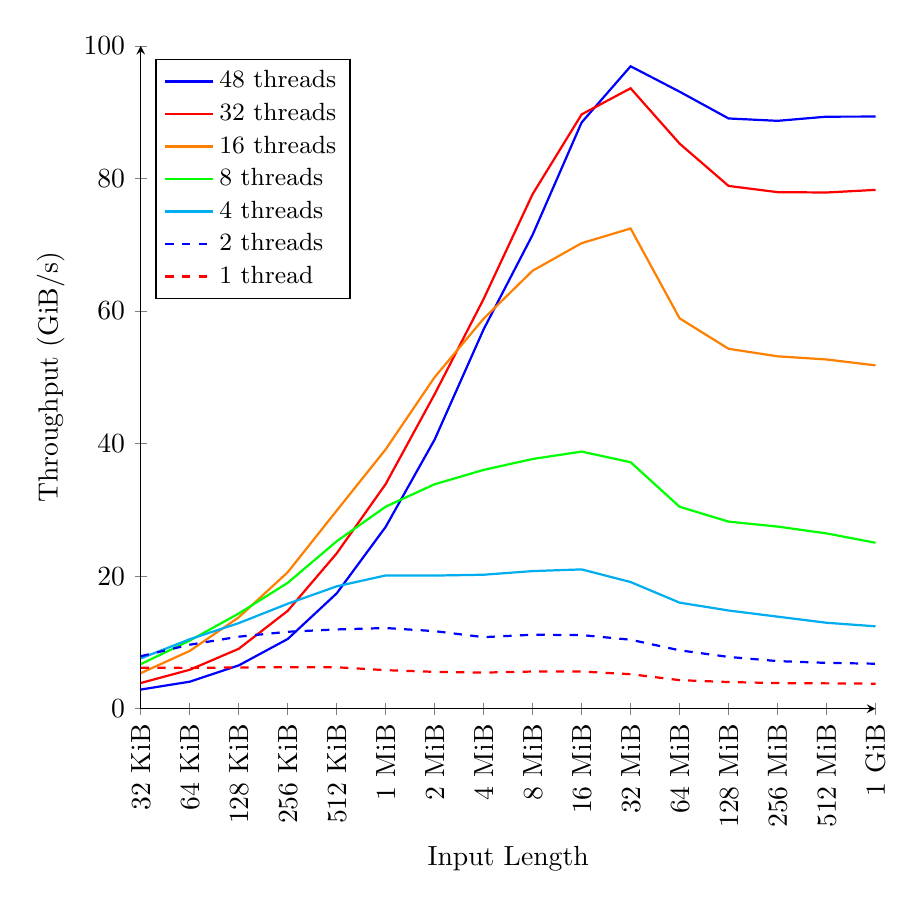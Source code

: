 \begin{tikzpicture}
\begin{axis}[
    width=0.9\textwidth,
	height=10cm,
	legend style={at={(0.02,0.98)}, anchor=north west, font=\small, cells={anchor=west}},
	axis x line=bottom,
	axis y line=left,
	cycle multi list={
		linestyles\nextlist
		blue,red,orange,green,cyan
	},
	%no markers,
	mark options={scale=0.5},
	every axis plot/.append style={thick},
    ymin=0,
    ymax=100,
    xmin=32768,
    xmax=1073741824,
	ylabel=Throughput (GiB/s),
	xlabel=Input Length,
	xmode=log,
	log basis x=2,
	y tick label style={%
		/pgf/number format/.cd,%
		scaled x ticks = false,%
		set thousands separator={},%
		fixed%
	},
	xticklabels={32 KiB,64 KiB,128 KiB,256 KiB,512 KiB,1 MiB,2 MiB,4 MiB,8 MiB,16 MiB,32 MiB,64 MiB,128 MiB,256 MiB,512 MiB,1 GiB},
	xtick={32768, 65536, 131072, 262144, 524288, 1048576, 2097152, 4194304, 8388608, 16777216, 33554432, 67108864, 134217728, 268435456, 536870912, 1073741824},
	x tick label style={rotate=90,anchor=east}
]
\legend{48 threads,32 threads,16 threads,8 threads,4 threads,2 threads,1 thread}
% threads_48
\addplot coordinates {
(32768, 2.887)
(65536, 4.071)
(131072, 6.529)
(262144, 10.514)
(524288, 17.395)
(1048576, 27.431)
(2097152, 40.606)
(4194304, 57.237)
(8388608, 71.497)
(16777216, 88.433)
(33554432, 96.911)
(67108864, 93.081)
(134217728, 89.039)
(268435456, 88.682)
(536870912, 89.31)
(1073741824, 89.323)
};
% threads_32
\addplot coordinates {
(32768, 3.873)
(65536, 5.87)
(131072, 9.035)
(262144, 14.759)
(524288, 23.431)
(1048576, 33.892)
(2097152, 47.455)
(4194304, 61.818)
(8388608, 77.632)
(16777216, 89.649)
(33554432, 93.592)
(67108864, 85.246)
(134217728, 78.859)
(268435456, 77.924)
(536870912, 77.87)
(1073741824, 78.265)
};
% threads_16
\addplot coordinates {
(32768, 5.361)
(65536, 8.714)
(131072, 13.775)
(262144, 20.583)
(524288, 29.883)
(1048576, 39.128)
(2097152, 50.016)
(4194304, 58.842)
(8388608, 66.074)
(16777216, 70.225)
(33554432, 72.443)
(67108864, 58.886)
(134217728, 54.292)
(268435456, 53.157)
(536870912, 52.683)
(1073741824, 51.792)
};
% threads_08
\addplot coordinates {
(32768, 6.717)
(65536, 10.27)
(131072, 14.356)
(262144, 18.984)
(524288, 25.255)
(1048576, 30.476)
(2097152, 33.861)
(4194304, 36.022)
(8388608, 37.668)
(16777216, 38.783)
(33554432, 37.183)
(67108864, 30.462)
(134217728, 28.218)
(268435456, 27.472)
(536870912, 26.441)
(1073741824, 25.035)
};
% threads_04
\addplot coordinates {
(32768, 7.587)
(65536, 10.476)
(131072, 12.907)
(262144, 15.828)
(524288, 18.457)
(1048576, 20.099)
(2097152, 20.082)
(4194304, 20.208)
(8388608, 20.757)
(16777216, 21.012)
(33554432, 19.104)
(67108864, 15.997)
(134217728, 14.811)
(268435456, 13.883)
(536870912, 12.96)
(1073741824, 12.426)
};
% threads_02
\addplot coordinates {
(32768, 7.914)
(65536, 9.651)
(131072, 10.862)
(262144, 11.603)
(524288, 11.954)
(1048576, 12.168)
(2097152, 11.698)
(4194304, 10.792)
(8388608, 11.155)
(16777216, 11.105)
(33554432, 10.402)
(67108864, 8.805)
(134217728, 7.809)
(268435456, 7.178)
(536870912, 6.909)
(1073741824, 6.782)
};
% threads_01
\addplot coordinates {
(32768, 6.184)
(65536, 6.152)
(131072, 6.221)
(262144, 6.254)
(524288, 6.25)
(1048576, 5.811)
(2097152, 5.554)
(4194304, 5.444)
(8388608, 5.604)
(16777216, 5.603)
(33554432, 5.204)
(67108864, 4.304)
(134217728, 4.019)
(268435456, 3.861)
(536870912, 3.819)
(1073741824, 3.77)
};
\end{axis}
\end{tikzpicture}
